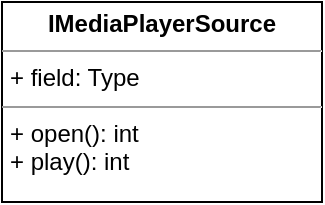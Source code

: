 <mxfile version="13.9.7" type="github">
  <diagram id="9gqWmO4AGU_j8eX72WkY" name="Page-1">
    <mxGraphModel dx="900" dy="588" grid="1" gridSize="10" guides="1" tooltips="1" connect="1" arrows="1" fold="1" page="1" pageScale="1" pageWidth="827" pageHeight="1169" math="0" shadow="0">
      <root>
        <mxCell id="0" />
        <mxCell id="1" parent="0" />
        <mxCell id="6pg3QRAmfUPAAwEfo7AX-1" value="&lt;p style=&quot;margin: 0px ; margin-top: 4px ; text-align: center&quot;&gt;&lt;b&gt;IMediaPlayerSource&lt;/b&gt;&lt;br&gt;&lt;/p&gt;&lt;hr size=&quot;1&quot;&gt;&lt;p style=&quot;margin: 0px ; margin-left: 4px&quot;&gt;+ field: Type&lt;/p&gt;&lt;hr size=&quot;1&quot;&gt;&lt;p style=&quot;margin: 0px ; margin-left: 4px&quot;&gt;+ open(): int&lt;/p&gt;&lt;p style=&quot;margin: 0px ; margin-left: 4px&quot;&gt;+ play(): int&lt;br&gt;&lt;/p&gt;&lt;p style=&quot;margin: 0px ; margin-left: 4px&quot;&gt;&lt;br&gt;&lt;/p&gt;" style="verticalAlign=top;align=left;overflow=fill;fontSize=12;fontFamily=Helvetica;html=1;" vertex="1" parent="1">
          <mxGeometry x="210" y="160" width="160" height="100" as="geometry" />
        </mxCell>
      </root>
    </mxGraphModel>
  </diagram>
</mxfile>
